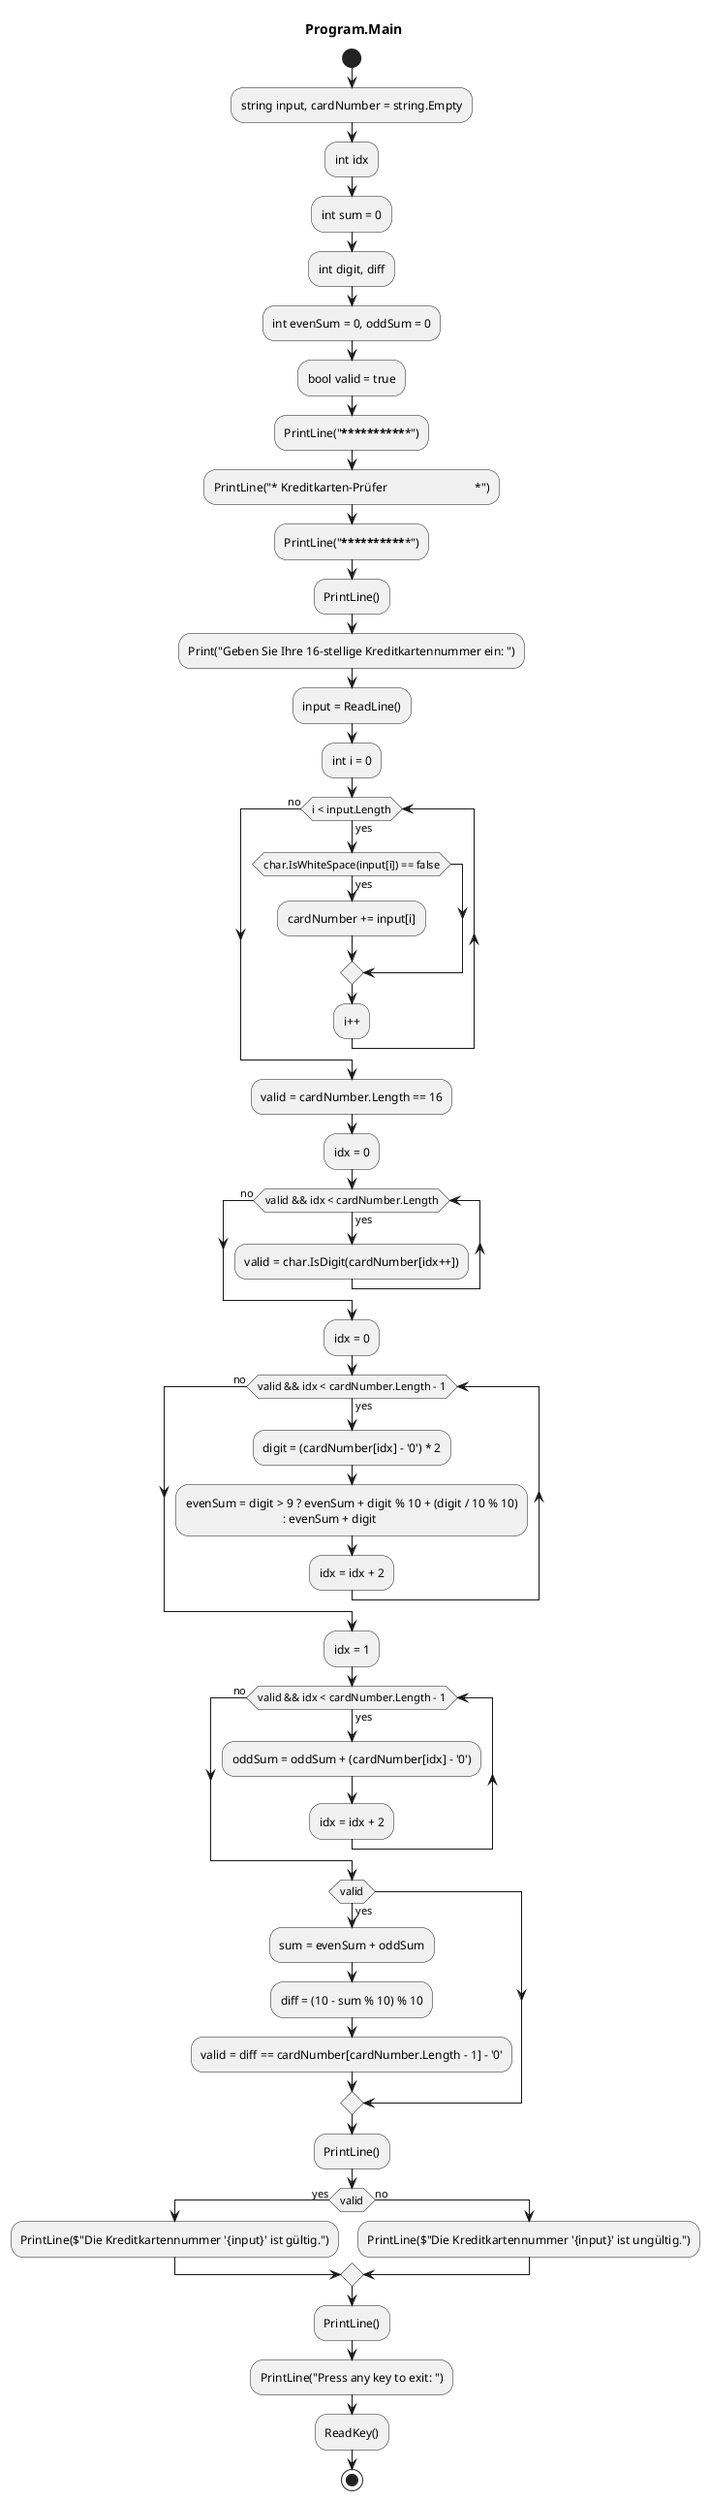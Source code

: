 @startuml Program.Main
title Program.Main
start
:string input, cardNumber = string.Empty;
:int idx;
:int sum = 0;
:int digit, diff;
:int evenSum = 0, oddSum = 0;
:bool valid = true;
:PrintLine("***************************************************");
:PrintLine("* Kreditkarten-Prüfer                             *");
:PrintLine("***************************************************");
:PrintLine();
:Print("Geben Sie Ihre 16-stellige Kreditkartennummer ein: ");
:input = ReadLine();
:int i = 0;
while (i < input.Length) is (yes)
    if (char.IsWhiteSpace(input[i]) == false) then (yes)
        :cardNumber += input[i];
    endif
:i++;
endwhile (no)
:valid = cardNumber.Length == 16;
:idx = 0;
while (valid && idx < cardNumber.Length) is (yes)
    :valid = char.IsDigit(cardNumber[idx++]);
endwhile (no)
:idx = 0;
while (valid && idx < cardNumber.Length - 1) is (yes)
    :digit = (cardNumber[idx] - '0') * 2;
    :evenSum = digit > 9 ? evenSum + digit % 10 + (digit / 10 % 10)
                                    : evenSum + digit;
    :idx = idx + 2;
endwhile (no)
:idx = 1;
while (valid && idx < cardNumber.Length - 1) is (yes)
    :oddSum = oddSum + (cardNumber[idx] - '0');
    :idx = idx + 2;
endwhile (no)
if (valid) then (yes)
    :sum = evenSum + oddSum;
    :diff = (10 - sum % 10) % 10;
    :valid = diff == cardNumber[cardNumber.Length - 1] - '0';
endif
:PrintLine();
if (valid) then (yes)
    :PrintLine($"Die Kreditkartennummer '{input}' ist gültig.");
  else (no)
      :PrintLine($"Die Kreditkartennummer '{input}' ist ungültig.");
endif
:PrintLine();
:PrintLine("Press any key to exit: ");
:ReadKey();
stop
@enduml
